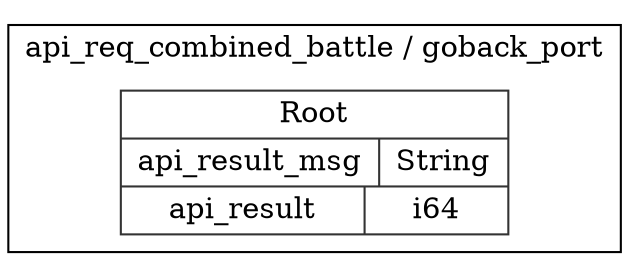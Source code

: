 digraph {
  rankdir=LR;
  subgraph cluster_0 {
    label="api_req_combined_battle / goback_port";
    node [style="filled", color=white, style="solid", color=gray20];
    api_req_combined_battle__goback_port__Root [label="<Root> Root  | { api_result_msg | <api_result_msg> String } | { api_result | <api_result> i64 }", shape=record];
  }
}
